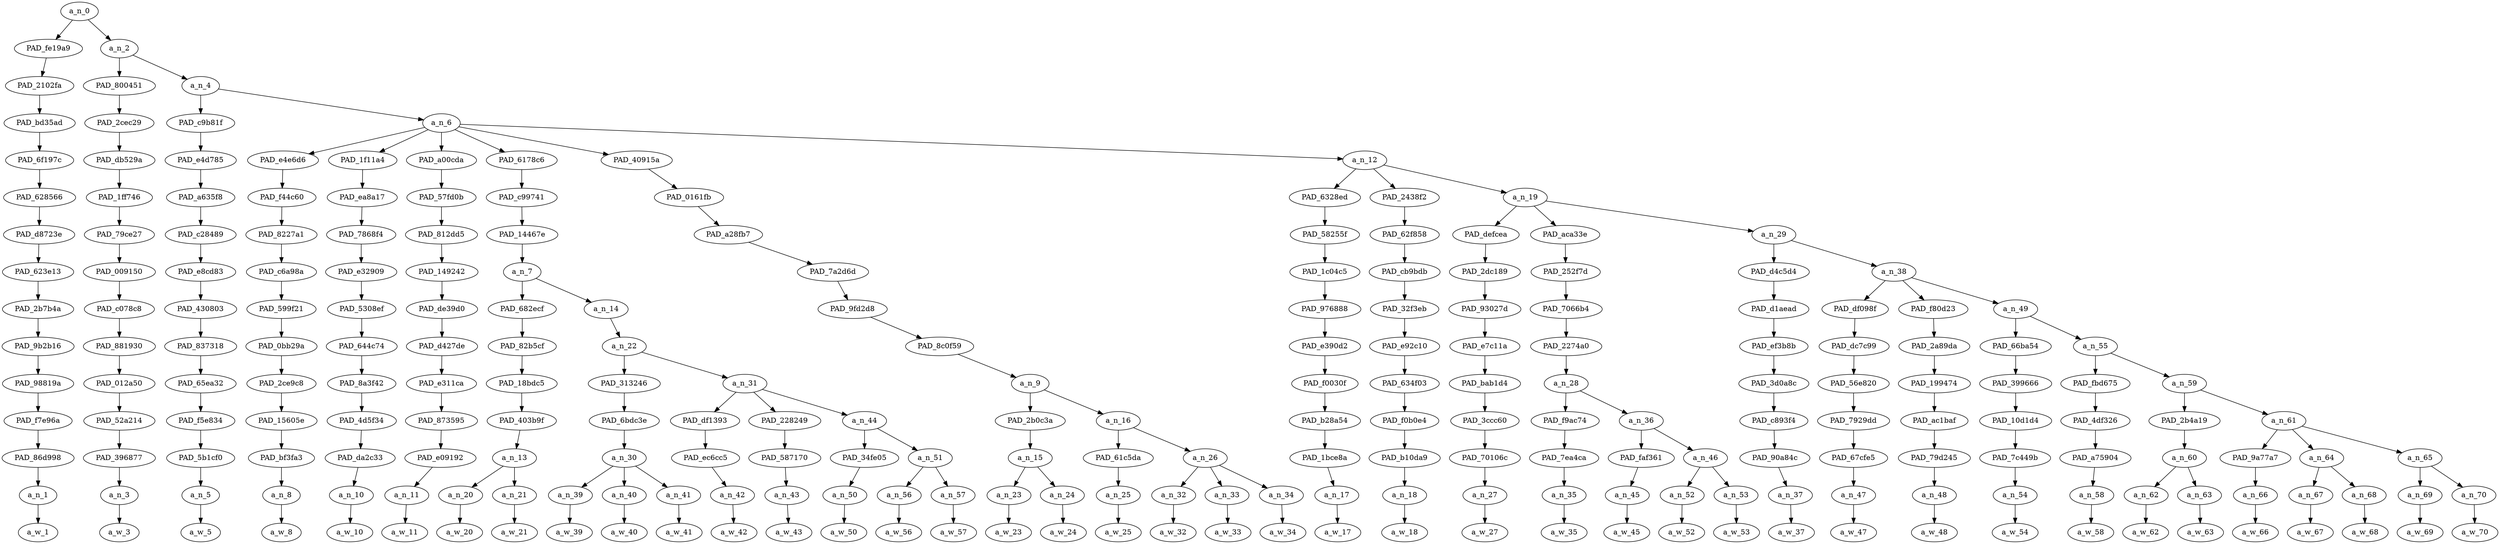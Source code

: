 strict digraph "" {
	a_n_0	[div_dir=-1,
		index=0,
		level=14,
		pos="2.5669286908436213,14!",
		text_span="[0, 1, 2, 3, 4, 5, 6, 7, 8, 9, 10, 11, 12, 13, 14, 15, 16, 17, 18, 19, 20, 21, 22, 23, 24, 25, 26, 27, 28, 29, 30, 31, 32, 33, 34, \
35, 36, 37, 38, 39, 40]",
		value=1.00000000];
	PAD_fe19a9	[div_dir=-1,
		index=0,
		level=13,
		pos="0.0,13!",
		text_span="[0]",
		value=0.03132702];
	a_n_0 -> PAD_fe19a9;
	a_n_2	[div_dir=-1,
		index=1,
		level=13,
		pos="5.133857381687243,13!",
		text_span="[1, 2, 3, 4, 5, 6, 7, 8, 9, 10, 11, 12, 13, 14, 15, 16, 17, 18, 19, 20, 21, 22, 23, 24, 25, 26, 27, 28, 29, 30, 31, 32, 33, 34, \
35, 36, 37, 38, 39, 40]",
		value=0.96850029];
	a_n_0 -> a_n_2;
	PAD_2102fa	[div_dir=-1,
		index=0,
		level=12,
		pos="0.0,12!",
		text_span="[0]",
		value=0.03132702];
	PAD_fe19a9 -> PAD_2102fa;
	PAD_bd35ad	[div_dir=-1,
		index=0,
		level=11,
		pos="0.0,11!",
		text_span="[0]",
		value=0.03132702];
	PAD_2102fa -> PAD_bd35ad;
	PAD_6f197c	[div_dir=-1,
		index=0,
		level=10,
		pos="0.0,10!",
		text_span="[0]",
		value=0.03132702];
	PAD_bd35ad -> PAD_6f197c;
	PAD_628566	[div_dir=-1,
		index=0,
		level=9,
		pos="0.0,9!",
		text_span="[0]",
		value=0.03132702];
	PAD_6f197c -> PAD_628566;
	PAD_d8723e	[div_dir=-1,
		index=0,
		level=8,
		pos="0.0,8!",
		text_span="[0]",
		value=0.03132702];
	PAD_628566 -> PAD_d8723e;
	PAD_623e13	[div_dir=-1,
		index=0,
		level=7,
		pos="0.0,7!",
		text_span="[0]",
		value=0.03132702];
	PAD_d8723e -> PAD_623e13;
	PAD_2b7b4a	[div_dir=-1,
		index=0,
		level=6,
		pos="0.0,6!",
		text_span="[0]",
		value=0.03132702];
	PAD_623e13 -> PAD_2b7b4a;
	PAD_9b2b16	[div_dir=-1,
		index=0,
		level=5,
		pos="0.0,5!",
		text_span="[0]",
		value=0.03132702];
	PAD_2b7b4a -> PAD_9b2b16;
	PAD_98819a	[div_dir=-1,
		index=0,
		level=4,
		pos="0.0,4!",
		text_span="[0]",
		value=0.03132702];
	PAD_9b2b16 -> PAD_98819a;
	PAD_f7e96a	[div_dir=-1,
		index=0,
		level=3,
		pos="0.0,3!",
		text_span="[0]",
		value=0.03132702];
	PAD_98819a -> PAD_f7e96a;
	PAD_86d998	[div_dir=-1,
		index=0,
		level=2,
		pos="0.0,2!",
		text_span="[0]",
		value=0.03132702];
	PAD_f7e96a -> PAD_86d998;
	a_n_1	[div_dir=-1,
		index=0,
		level=1,
		pos="0.0,1!",
		text_span="[0]",
		value=0.03132702];
	PAD_86d998 -> a_n_1;
	a_w_1	[div_dir=0,
		index=0,
		level=0,
		pos="0,0!",
		text_span="[0]",
		value="<user>"];
	a_n_1 -> a_w_1;
	PAD_800451	[div_dir=-1,
		index=1,
		level=12,
		pos="1.0,12!",
		text_span="[1]",
		value=0.02870653];
	a_n_2 -> PAD_800451;
	a_n_4	[div_dir=-1,
		index=2,
		level=12,
		pos="9.267714763374485,12!",
		text_span="[2, 3, 4, 5, 6, 7, 8, 9, 10, 11, 12, 13, 14, 15, 16, 17, 18, 19, 20, 21, 22, 23, 24, 25, 26, 27, 28, 29, 30, 31, 32, 33, 34, 35, \
36, 37, 38, 39, 40]",
		value=0.93962217];
	a_n_2 -> a_n_4;
	PAD_2cec29	[div_dir=-1,
		index=1,
		level=11,
		pos="1.0,11!",
		text_span="[1]",
		value=0.02870653];
	PAD_800451 -> PAD_2cec29;
	PAD_db529a	[div_dir=-1,
		index=1,
		level=10,
		pos="1.0,10!",
		text_span="[1]",
		value=0.02870653];
	PAD_2cec29 -> PAD_db529a;
	PAD_1ff746	[div_dir=-1,
		index=1,
		level=9,
		pos="1.0,9!",
		text_span="[1]",
		value=0.02870653];
	PAD_db529a -> PAD_1ff746;
	PAD_79ce27	[div_dir=-1,
		index=1,
		level=8,
		pos="1.0,8!",
		text_span="[1]",
		value=0.02870653];
	PAD_1ff746 -> PAD_79ce27;
	PAD_009150	[div_dir=-1,
		index=1,
		level=7,
		pos="1.0,7!",
		text_span="[1]",
		value=0.02870653];
	PAD_79ce27 -> PAD_009150;
	PAD_c078c8	[div_dir=-1,
		index=1,
		level=6,
		pos="1.0,6!",
		text_span="[1]",
		value=0.02870653];
	PAD_009150 -> PAD_c078c8;
	PAD_881930	[div_dir=-1,
		index=1,
		level=5,
		pos="1.0,5!",
		text_span="[1]",
		value=0.02870653];
	PAD_c078c8 -> PAD_881930;
	PAD_012a50	[div_dir=-1,
		index=1,
		level=4,
		pos="1.0,4!",
		text_span="[1]",
		value=0.02870653];
	PAD_881930 -> PAD_012a50;
	PAD_52a214	[div_dir=-1,
		index=1,
		level=3,
		pos="1.0,3!",
		text_span="[1]",
		value=0.02870653];
	PAD_012a50 -> PAD_52a214;
	PAD_396877	[div_dir=-1,
		index=1,
		level=2,
		pos="1.0,2!",
		text_span="[1]",
		value=0.02870653];
	PAD_52a214 -> PAD_396877;
	a_n_3	[div_dir=-1,
		index=1,
		level=1,
		pos="1.0,1!",
		text_span="[1]",
		value=0.02870653];
	PAD_396877 -> a_n_3;
	a_w_3	[div_dir=0,
		index=1,
		level=0,
		pos="1,0!",
		text_span="[1]",
		value=seems];
	a_n_3 -> a_w_3;
	PAD_c9b81f	[div_dir=1,
		index=2,
		level=11,
		pos="2.0,11!",
		text_span="[2]",
		value=0.01714206];
	a_n_4 -> PAD_c9b81f;
	a_n_6	[div_dir=-1,
		index=3,
		level=11,
		pos="16.53542952674897,11!",
		text_span="[3, 4, 5, 6, 7, 8, 9, 10, 11, 12, 13, 14, 15, 16, 17, 18, 19, 20, 21, 22, 23, 24, 25, 26, 27, 28, 29, 30, 31, 32, 33, 34, 35, 36, \
37, 38, 39, 40]",
		value=0.92233535];
	a_n_4 -> a_n_6;
	PAD_e4d785	[div_dir=1,
		index=2,
		level=10,
		pos="2.0,10!",
		text_span="[2]",
		value=0.01714206];
	PAD_c9b81f -> PAD_e4d785;
	PAD_a635f8	[div_dir=1,
		index=2,
		level=9,
		pos="2.0,9!",
		text_span="[2]",
		value=0.01714206];
	PAD_e4d785 -> PAD_a635f8;
	PAD_c28489	[div_dir=1,
		index=2,
		level=8,
		pos="2.0,8!",
		text_span="[2]",
		value=0.01714206];
	PAD_a635f8 -> PAD_c28489;
	PAD_e8cd83	[div_dir=1,
		index=2,
		level=7,
		pos="2.0,7!",
		text_span="[2]",
		value=0.01714206];
	PAD_c28489 -> PAD_e8cd83;
	PAD_430803	[div_dir=1,
		index=2,
		level=6,
		pos="2.0,6!",
		text_span="[2]",
		value=0.01714206];
	PAD_e8cd83 -> PAD_430803;
	PAD_837318	[div_dir=1,
		index=2,
		level=5,
		pos="2.0,5!",
		text_span="[2]",
		value=0.01714206];
	PAD_430803 -> PAD_837318;
	PAD_65ea32	[div_dir=1,
		index=2,
		level=4,
		pos="2.0,4!",
		text_span="[2]",
		value=0.01714206];
	PAD_837318 -> PAD_65ea32;
	PAD_f5e834	[div_dir=1,
		index=2,
		level=3,
		pos="2.0,3!",
		text_span="[2]",
		value=0.01714206];
	PAD_65ea32 -> PAD_f5e834;
	PAD_5b1cf0	[div_dir=1,
		index=2,
		level=2,
		pos="2.0,2!",
		text_span="[2]",
		value=0.01714206];
	PAD_f5e834 -> PAD_5b1cf0;
	a_n_5	[div_dir=1,
		index=2,
		level=1,
		pos="2.0,1!",
		text_span="[2]",
		value=0.01714206];
	PAD_5b1cf0 -> a_n_5;
	a_w_5	[div_dir=0,
		index=2,
		level=0,
		pos="2,0!",
		text_span="[2]",
		value=like];
	a_n_5 -> a_w_5;
	PAD_e4e6d6	[div_dir=-1,
		index=4,
		level=10,
		pos="13.0,10!",
		text_span="[13]",
		value=0.01648584];
	a_n_6 -> PAD_e4e6d6;
	PAD_1f11a4	[div_dir=-1,
		index=6,
		level=10,
		pos="20.0,10!",
		text_span="[20]",
		value=0.01168073];
	a_n_6 -> PAD_1f11a4;
	PAD_a00cda	[div_dir=-1,
		index=7,
		level=10,
		pos="21.0,10!",
		text_span="[21]",
		value=0.01122740];
	a_n_6 -> PAD_a00cda;
	PAD_6178c6	[div_dir=-1,
		index=3,
		level=10,
		pos="5.5625,10!",
		text_span="[3, 4, 5, 6, 7, 8, 9, 10, 11, 12]",
		value=0.44318909];
	a_n_6 -> PAD_6178c6;
	PAD_40915a	[div_dir=1,
		index=5,
		level=10,
		pos="15.75,10!",
		text_span="[14, 15, 16, 17, 18, 19]",
		value=0.11724242];
	a_n_6 -> PAD_40915a;
	a_n_12	[div_dir=-1,
		index=8,
		level=10,
		pos="23.900077160493826,10!",
		text_span="[22, 23, 24, 25, 26, 27, 28, 29, 30, 31, 32, 33, 34, 35, 36, 37, 38, 39, 40]",
		value=0.32236271];
	a_n_6 -> a_n_12;
	PAD_f44c60	[div_dir=-1,
		index=4,
		level=9,
		pos="13.0,9!",
		text_span="[13]",
		value=0.01648584];
	PAD_e4e6d6 -> PAD_f44c60;
	PAD_8227a1	[div_dir=-1,
		index=4,
		level=8,
		pos="13.0,8!",
		text_span="[13]",
		value=0.01648584];
	PAD_f44c60 -> PAD_8227a1;
	PAD_c6a98a	[div_dir=-1,
		index=4,
		level=7,
		pos="13.0,7!",
		text_span="[13]",
		value=0.01648584];
	PAD_8227a1 -> PAD_c6a98a;
	PAD_599f21	[div_dir=-1,
		index=5,
		level=6,
		pos="13.0,6!",
		text_span="[13]",
		value=0.01648584];
	PAD_c6a98a -> PAD_599f21;
	PAD_0bb29a	[div_dir=-1,
		index=5,
		level=5,
		pos="13.0,5!",
		text_span="[13]",
		value=0.01648584];
	PAD_599f21 -> PAD_0bb29a;
	PAD_2ce9c8	[div_dir=-1,
		index=6,
		level=4,
		pos="13.0,4!",
		text_span="[13]",
		value=0.01648584];
	PAD_0bb29a -> PAD_2ce9c8;
	PAD_15605e	[div_dir=-1,
		index=8,
		level=3,
		pos="13.0,3!",
		text_span="[13]",
		value=0.01648584];
	PAD_2ce9c8 -> PAD_15605e;
	PAD_bf3fa3	[div_dir=-1,
		index=9,
		level=2,
		pos="13.0,2!",
		text_span="[13]",
		value=0.01648584];
	PAD_15605e -> PAD_bf3fa3;
	a_n_8	[div_dir=-1,
		index=13,
		level=1,
		pos="13.0,1!",
		text_span="[13]",
		value=0.01648584];
	PAD_bf3fa3 -> a_n_8;
	a_w_8	[div_dir=0,
		index=13,
		level=0,
		pos="13,0!",
		text_span="[13]",
		value=r];
	a_n_8 -> a_w_8;
	PAD_ea8a17	[div_dir=-1,
		index=6,
		level=9,
		pos="20.0,9!",
		text_span="[20]",
		value=0.01168073];
	PAD_1f11a4 -> PAD_ea8a17;
	PAD_7868f4	[div_dir=-1,
		index=6,
		level=8,
		pos="20.0,8!",
		text_span="[20]",
		value=0.01168073];
	PAD_ea8a17 -> PAD_7868f4;
	PAD_e32909	[div_dir=-1,
		index=6,
		level=7,
		pos="20.0,7!",
		text_span="[20]",
		value=0.01168073];
	PAD_7868f4 -> PAD_e32909;
	PAD_5308ef	[div_dir=-1,
		index=7,
		level=6,
		pos="20.0,6!",
		text_span="[20]",
		value=0.01168073];
	PAD_e32909 -> PAD_5308ef;
	PAD_644c74	[div_dir=-1,
		index=7,
		level=5,
		pos="20.0,5!",
		text_span="[20]",
		value=0.01168073];
	PAD_5308ef -> PAD_644c74;
	PAD_8a3f42	[div_dir=-1,
		index=8,
		level=4,
		pos="20.0,4!",
		text_span="[20]",
		value=0.01168073];
	PAD_644c74 -> PAD_8a3f42;
	PAD_4d5f34	[div_dir=-1,
		index=11,
		level=3,
		pos="20.0,3!",
		text_span="[20]",
		value=0.01168073];
	PAD_8a3f42 -> PAD_4d5f34;
	PAD_da2c33	[div_dir=-1,
		index=13,
		level=2,
		pos="20.0,2!",
		text_span="[20]",
		value=0.01168073];
	PAD_4d5f34 -> PAD_da2c33;
	a_n_10	[div_dir=-1,
		index=20,
		level=1,
		pos="20.0,1!",
		text_span="[20]",
		value=0.01168073];
	PAD_da2c33 -> a_n_10;
	a_w_10	[div_dir=0,
		index=20,
		level=0,
		pos="20,0!",
		text_span="[20]",
		value=then];
	a_n_10 -> a_w_10;
	PAD_57fd0b	[div_dir=-1,
		index=7,
		level=9,
		pos="21.0,9!",
		text_span="[21]",
		value=0.01122740];
	PAD_a00cda -> PAD_57fd0b;
	PAD_812dd5	[div_dir=-1,
		index=7,
		level=8,
		pos="21.0,8!",
		text_span="[21]",
		value=0.01122740];
	PAD_57fd0b -> PAD_812dd5;
	PAD_149242	[div_dir=-1,
		index=7,
		level=7,
		pos="21.0,7!",
		text_span="[21]",
		value=0.01122740];
	PAD_812dd5 -> PAD_149242;
	PAD_de39d0	[div_dir=-1,
		index=8,
		level=6,
		pos="21.0,6!",
		text_span="[21]",
		value=0.01122740];
	PAD_149242 -> PAD_de39d0;
	PAD_d427de	[div_dir=-1,
		index=8,
		level=5,
		pos="21.0,5!",
		text_span="[21]",
		value=0.01122740];
	PAD_de39d0 -> PAD_d427de;
	PAD_e311ca	[div_dir=-1,
		index=9,
		level=4,
		pos="21.0,4!",
		text_span="[21]",
		value=0.01122740];
	PAD_d427de -> PAD_e311ca;
	PAD_873595	[div_dir=-1,
		index=12,
		level=3,
		pos="21.0,3!",
		text_span="[21]",
		value=0.01122740];
	PAD_e311ca -> PAD_873595;
	PAD_e09192	[div_dir=-1,
		index=14,
		level=2,
		pos="21.0,2!",
		text_span="[21]",
		value=0.01122740];
	PAD_873595 -> PAD_e09192;
	a_n_11	[div_dir=-1,
		index=21,
		level=1,
		pos="21.0,1!",
		text_span="[21]",
		value=0.01122740];
	PAD_e09192 -> a_n_11;
	a_w_11	[div_dir=0,
		index=21,
		level=0,
		pos="21,0!",
		text_span="[21]",
		value=we];
	a_n_11 -> a_w_11;
	PAD_c99741	[div_dir=-1,
		index=3,
		level=9,
		pos="5.5625,9!",
		text_span="[3, 4, 5, 6, 7, 8, 9, 10, 11, 12]",
		value=0.44318909];
	PAD_6178c6 -> PAD_c99741;
	PAD_14467e	[div_dir=-1,
		index=3,
		level=8,
		pos="5.5625,8!",
		text_span="[3, 4, 5, 6, 7, 8, 9, 10, 11, 12]",
		value=0.44318909];
	PAD_c99741 -> PAD_14467e;
	a_n_7	[div_dir=-1,
		index=3,
		level=7,
		pos="5.5625,7!",
		text_span="[3, 4, 5, 6, 7, 8, 9, 10, 11, 12]",
		value=0.44318909];
	PAD_14467e -> a_n_7;
	PAD_682ecf	[div_dir=-1,
		index=3,
		level=6,
		pos="3.5,6!",
		text_span="[3, 4]",
		value=0.04826544];
	a_n_7 -> PAD_682ecf;
	a_n_14	[div_dir=-1,
		index=4,
		level=6,
		pos="7.625,6!",
		text_span="[5, 6, 7, 8, 9, 10, 11, 12]",
		value=0.39476767];
	a_n_7 -> a_n_14;
	PAD_82b5cf	[div_dir=-1,
		index=3,
		level=5,
		pos="3.5,5!",
		text_span="[3, 4]",
		value=0.04826544];
	PAD_682ecf -> PAD_82b5cf;
	PAD_18bdc5	[div_dir=-1,
		index=3,
		level=4,
		pos="3.5,4!",
		text_span="[3, 4]",
		value=0.04826544];
	PAD_82b5cf -> PAD_18bdc5;
	PAD_403b9f	[div_dir=-1,
		index=3,
		level=3,
		pos="3.5,3!",
		text_span="[3, 4]",
		value=0.04826544];
	PAD_18bdc5 -> PAD_403b9f;
	a_n_13	[div_dir=-1,
		index=3,
		level=2,
		pos="3.5,2!",
		text_span="[3, 4]",
		value=0.04826544];
	PAD_403b9f -> a_n_13;
	a_n_20	[div_dir=-1,
		index=3,
		level=1,
		pos="3.0,1!",
		text_span="[3]",
		value=0.01382766];
	a_n_13 -> a_n_20;
	a_n_21	[div_dir=-1,
		index=4,
		level=1,
		pos="4.0,1!",
		text_span="[4]",
		value=0.03438962];
	a_n_13 -> a_n_21;
	a_w_20	[div_dir=0,
		index=3,
		level=0,
		pos="3,0!",
		text_span="[3]",
		value=the];
	a_n_20 -> a_w_20;
	a_w_21	[div_dir=0,
		index=4,
		level=0,
		pos="4,0!",
		text_span="[4]",
		value=liberals];
	a_n_21 -> a_w_21;
	a_n_22	[div_dir=-1,
		index=4,
		level=5,
		pos="7.625,5!",
		text_span="[5, 6, 7, 8, 9, 10, 11, 12]",
		value=0.39461923];
	a_n_14 -> a_n_22;
	PAD_313246	[div_dir=-1,
		index=4,
		level=4,
		pos="6.0,4!",
		text_span="[5, 6, 7]",
		value=0.23827028];
	a_n_22 -> PAD_313246;
	a_n_31	[div_dir=1,
		index=5,
		level=4,
		pos="9.25,4!",
		text_span="[8, 9, 10, 11, 12]",
		value=0.15620050];
	a_n_22 -> a_n_31;
	PAD_6bdc3e	[div_dir=-1,
		index=4,
		level=3,
		pos="6.0,3!",
		text_span="[5, 6, 7]",
		value=0.23827028];
	PAD_313246 -> PAD_6bdc3e;
	a_n_30	[div_dir=-1,
		index=4,
		level=2,
		pos="6.0,2!",
		text_span="[5, 6, 7]",
		value=0.23827028];
	PAD_6bdc3e -> a_n_30;
	a_n_39	[div_dir=1,
		index=5,
		level=1,
		pos="5.0,1!",
		text_span="[5]",
		value=0.02528741];
	a_n_30 -> a_n_39;
	a_n_40	[div_dir=-1,
		index=6,
		level=1,
		pos="6.0,1!",
		text_span="[6]",
		value=0.17640241];
	a_n_30 -> a_n_40;
	a_n_41	[div_dir=1,
		index=7,
		level=1,
		pos="7.0,1!",
		text_span="[7]",
		value=0.03633306];
	a_n_30 -> a_n_41;
	a_w_39	[div_dir=0,
		index=5,
		level=0,
		pos="5,0!",
		text_span="[5]",
		value=an];
	a_n_39 -> a_w_39;
	a_w_40	[div_dir=0,
		index=6,
		level=0,
		pos="6,0!",
		text_span="[6]",
		value=moslem];
	a_n_40 -> a_w_40;
	a_w_41	[div_dir=0,
		index=7,
		level=0,
		pos="7,0!",
		text_span="[7]",
		value=nations];
	a_n_41 -> a_w_41;
	PAD_df1393	[div_dir=-1,
		index=5,
		level=3,
		pos="8.0,3!",
		text_span="[8]",
		value=0.01284116];
	a_n_31 -> PAD_df1393;
	PAD_228249	[div_dir=1,
		index=6,
		level=3,
		pos="9.0,3!",
		text_span="[9]",
		value=0.01084103];
	a_n_31 -> PAD_228249;
	a_n_44	[div_dir=-1,
		index=7,
		level=3,
		pos="10.75,3!",
		text_span="[10, 11, 12]",
		value=0.13250233];
	a_n_31 -> a_n_44;
	PAD_ec6cc5	[div_dir=-1,
		index=5,
		level=2,
		pos="8.0,2!",
		text_span="[8]",
		value=0.01284116];
	PAD_df1393 -> PAD_ec6cc5;
	a_n_42	[div_dir=-1,
		index=8,
		level=1,
		pos="8.0,1!",
		text_span="[8]",
		value=0.01284116];
	PAD_ec6cc5 -> a_n_42;
	a_w_42	[div_dir=0,
		index=8,
		level=0,
		pos="8,0!",
		text_span="[8]",
		value=do];
	a_n_42 -> a_w_42;
	PAD_587170	[div_dir=1,
		index=6,
		level=2,
		pos="9.0,2!",
		text_span="[9]",
		value=0.01084103];
	PAD_228249 -> PAD_587170;
	a_n_43	[div_dir=1,
		index=9,
		level=1,
		pos="9.0,1!",
		text_span="[9]",
		value=0.01084103];
	PAD_587170 -> a_n_43;
	a_w_43	[div_dir=0,
		index=9,
		level=0,
		pos="9,0!",
		text_span="[9]",
		value=not];
	a_n_43 -> a_w_43;
	PAD_34fe05	[div_dir=-1,
		index=7,
		level=2,
		pos="10.0,2!",
		text_span="[10]",
		value=0.01506368];
	a_n_44 -> PAD_34fe05;
	a_n_51	[div_dir=1,
		index=8,
		level=2,
		pos="11.5,2!",
		text_span="[11, 12]",
		value=0.11743772];
	a_n_44 -> a_n_51;
	a_n_50	[div_dir=-1,
		index=10,
		level=1,
		pos="10.0,1!",
		text_span="[10]",
		value=0.01506368];
	PAD_34fe05 -> a_n_50;
	a_w_50	[div_dir=0,
		index=10,
		level=0,
		pos="10,0!",
		text_span="[10]",
		value=like1];
	a_n_50 -> a_w_50;
	a_n_56	[div_dir=-1,
		index=11,
		level=1,
		pos="11.0,1!",
		text_span="[11]",
		value=0.06829904];
	a_n_51 -> a_n_56;
	a_n_57	[div_dir=1,
		index=12,
		level=1,
		pos="12.0,1!",
		text_span="[12]",
		value=0.04913051];
	a_n_51 -> a_n_57;
	a_w_56	[div_dir=0,
		index=11,
		level=0,
		pos="11,0!",
		text_span="[11]",
		value=prezz];
	a_n_56 -> a_w_56;
	a_w_57	[div_dir=0,
		index=12,
		level=0,
		pos="12,0!",
		text_span="[12]",
		value=trumps];
	a_n_57 -> a_w_57;
	PAD_0161fb	[div_dir=1,
		index=5,
		level=9,
		pos="15.75,9!",
		text_span="[14, 15, 16, 17, 18, 19]",
		value=0.11724242];
	PAD_40915a -> PAD_0161fb;
	PAD_a28fb7	[div_dir=1,
		index=5,
		level=8,
		pos="15.75,8!",
		text_span="[14, 15, 16, 17, 18, 19]",
		value=0.11724242];
	PAD_0161fb -> PAD_a28fb7;
	PAD_7a2d6d	[div_dir=1,
		index=5,
		level=7,
		pos="15.75,7!",
		text_span="[14, 15, 16, 17, 18, 19]",
		value=0.11724242];
	PAD_a28fb7 -> PAD_7a2d6d;
	PAD_9fd2d8	[div_dir=1,
		index=6,
		level=6,
		pos="15.75,6!",
		text_span="[14, 15, 16, 17, 18, 19]",
		value=0.11724242];
	PAD_7a2d6d -> PAD_9fd2d8;
	PAD_8c0f59	[div_dir=1,
		index=6,
		level=5,
		pos="15.75,5!",
		text_span="[14, 15, 16, 17, 18, 19]",
		value=0.11724242];
	PAD_9fd2d8 -> PAD_8c0f59;
	a_n_9	[div_dir=1,
		index=7,
		level=4,
		pos="15.75,4!",
		text_span="[14, 15, 16, 17, 18, 19]",
		value=0.11724242];
	PAD_8c0f59 -> a_n_9;
	PAD_2b0c3a	[div_dir=1,
		index=9,
		level=3,
		pos="14.5,3!",
		text_span="[14, 15]",
		value=0.05888229];
	a_n_9 -> PAD_2b0c3a;
	a_n_16	[div_dir=1,
		index=10,
		level=3,
		pos="17.0,3!",
		text_span="[16, 17, 18, 19]",
		value=0.05833189];
	a_n_9 -> a_n_16;
	a_n_15	[div_dir=1,
		index=10,
		level=2,
		pos="14.5,2!",
		text_span="[14, 15]",
		value=0.05888229];
	PAD_2b0c3a -> a_n_15;
	a_n_23	[div_dir=1,
		index=14,
		level=1,
		pos="14.0,1!",
		text_span="[14]",
		value=0.03370173];
	a_n_15 -> a_n_23;
	a_n_24	[div_dir=-1,
		index=15,
		level=1,
		pos="15.0,1!",
		text_span="[15]",
		value=0.02516343];
	a_n_15 -> a_n_24;
	a_w_23	[div_dir=0,
		index=14,
		level=0,
		pos="14,0!",
		text_span="[14]",
		value=americas];
	a_n_23 -> a_w_23;
	a_w_24	[div_dir=0,
		index=15,
		level=0,
		pos="15,0!",
		text_span="[15]",
		value=agenda];
	a_n_24 -> a_w_24;
	PAD_61c5da	[div_dir=-1,
		index=11,
		level=2,
		pos="16.0,2!",
		text_span="[16]",
		value=0.00907529];
	a_n_16 -> PAD_61c5da;
	a_n_26	[div_dir=1,
		index=12,
		level=2,
		pos="18.0,2!",
		text_span="[17, 18, 19]",
		value=0.04923398];
	a_n_16 -> a_n_26;
	a_n_25	[div_dir=-1,
		index=16,
		level=1,
		pos="16.0,1!",
		text_span="[16]",
		value=0.00907529];
	PAD_61c5da -> a_n_25;
	a_w_25	[div_dir=0,
		index=16,
		level=0,
		pos="16,0!",
		text_span="[16]",
		value=at];
	a_n_25 -> a_w_25;
	a_n_32	[div_dir=-1,
		index=17,
		level=1,
		pos="17.0,1!",
		text_span="[17]",
		value=0.00857988];
	a_n_26 -> a_n_32;
	a_n_33	[div_dir=1,
		index=18,
		level=1,
		pos="18.0,1!",
		text_span="[18]",
		value=0.02908598];
	a_n_26 -> a_n_33;
	a_n_34	[div_dir=-1,
		index=19,
		level=1,
		pos="19.0,1!",
		text_span="[19]",
		value=0.01154050];
	a_n_26 -> a_n_34;
	a_w_32	[div_dir=0,
		index=17,
		level=0,
		pos="17,0!",
		text_span="[17]",
		value=the1];
	a_n_32 -> a_w_32;
	a_w_33	[div_dir=0,
		index=18,
		level=0,
		pos="18,0!",
		text_span="[18]",
		value=g20];
	a_n_33 -> a_w_33;
	a_w_34	[div_dir=0,
		index=19,
		level=0,
		pos="19,0!",
		text_span="[19]",
		value=well];
	a_n_34 -> a_w_34;
	PAD_6328ed	[div_dir=-1,
		index=8,
		level=9,
		pos="22.0,9!",
		text_span="[22]",
		value=0.01171454];
	a_n_12 -> PAD_6328ed;
	PAD_2438f2	[div_dir=1,
		index=9,
		level=9,
		pos="23.0,9!",
		text_span="[23]",
		value=0.01324299];
	a_n_12 -> PAD_2438f2;
	a_n_19	[div_dir=-1,
		index=10,
		level=9,
		pos="26.70023148148148,9!",
		text_span="[24, 25, 26, 27, 28, 29, 30, 31, 32, 33, 34, 35, 36, 37, 38, 39, 40]",
		value=0.29732179];
	a_n_12 -> a_n_19;
	PAD_58255f	[div_dir=-1,
		index=8,
		level=8,
		pos="22.0,8!",
		text_span="[22]",
		value=0.01171454];
	PAD_6328ed -> PAD_58255f;
	PAD_1c04c5	[div_dir=-1,
		index=8,
		level=7,
		pos="22.0,7!",
		text_span="[22]",
		value=0.01171454];
	PAD_58255f -> PAD_1c04c5;
	PAD_976888	[div_dir=-1,
		index=9,
		level=6,
		pos="22.0,6!",
		text_span="[22]",
		value=0.01171454];
	PAD_1c04c5 -> PAD_976888;
	PAD_e390d2	[div_dir=-1,
		index=9,
		level=5,
		pos="22.0,5!",
		text_span="[22]",
		value=0.01171454];
	PAD_976888 -> PAD_e390d2;
	PAD_f0030f	[div_dir=-1,
		index=10,
		level=4,
		pos="22.0,4!",
		text_span="[22]",
		value=0.01171454];
	PAD_e390d2 -> PAD_f0030f;
	PAD_b28a54	[div_dir=-1,
		index=13,
		level=3,
		pos="22.0,3!",
		text_span="[22]",
		value=0.01171454];
	PAD_f0030f -> PAD_b28a54;
	PAD_1bce8a	[div_dir=-1,
		index=15,
		level=2,
		pos="22.0,2!",
		text_span="[22]",
		value=0.01171454];
	PAD_b28a54 -> PAD_1bce8a;
	a_n_17	[div_dir=-1,
		index=22,
		level=1,
		pos="22.0,1!",
		text_span="[22]",
		value=0.01171454];
	PAD_1bce8a -> a_n_17;
	a_w_17	[div_dir=0,
		index=22,
		level=0,
		pos="22,0!",
		text_span="[22]",
		value=need];
	a_n_17 -> a_w_17;
	PAD_62f858	[div_dir=1,
		index=9,
		level=8,
		pos="23.0,8!",
		text_span="[23]",
		value=0.01324299];
	PAD_2438f2 -> PAD_62f858;
	PAD_cb9bdb	[div_dir=1,
		index=9,
		level=7,
		pos="23.0,7!",
		text_span="[23]",
		value=0.01324299];
	PAD_62f858 -> PAD_cb9bdb;
	PAD_32f3eb	[div_dir=1,
		index=10,
		level=6,
		pos="23.0,6!",
		text_span="[23]",
		value=0.01324299];
	PAD_cb9bdb -> PAD_32f3eb;
	PAD_e92c10	[div_dir=1,
		index=10,
		level=5,
		pos="23.0,5!",
		text_span="[23]",
		value=0.01324299];
	PAD_32f3eb -> PAD_e92c10;
	PAD_634f03	[div_dir=1,
		index=11,
		level=4,
		pos="23.0,4!",
		text_span="[23]",
		value=0.01324299];
	PAD_e92c10 -> PAD_634f03;
	PAD_f0b0e4	[div_dir=1,
		index=14,
		level=3,
		pos="23.0,3!",
		text_span="[23]",
		value=0.01324299];
	PAD_634f03 -> PAD_f0b0e4;
	PAD_b10da9	[div_dir=1,
		index=16,
		level=2,
		pos="23.0,2!",
		text_span="[23]",
		value=0.01324299];
	PAD_f0b0e4 -> PAD_b10da9;
	a_n_18	[div_dir=1,
		index=23,
		level=1,
		pos="23.0,1!",
		text_span="[23]",
		value=0.01324299];
	PAD_b10da9 -> a_n_18;
	a_w_18	[div_dir=0,
		index=23,
		level=0,
		pos="23,0!",
		text_span="[23]",
		value="<number>"];
	a_n_18 -> a_w_18;
	PAD_defcea	[div_dir=-1,
		index=10,
		level=8,
		pos="24.0,8!",
		text_span="[24]",
		value=0.01639886];
	a_n_19 -> PAD_defcea;
	PAD_aca33e	[div_dir=-1,
		index=11,
		level=8,
		pos="25.875,8!",
		text_span="[25, 26, 27, 28]",
		value=0.05558383];
	a_n_19 -> PAD_aca33e;
	a_n_29	[div_dir=-1,
		index=12,
		level=8,
		pos="30.225694444444443,8!",
		text_span="[29, 30, 31, 32, 33, 34, 35, 36, 37, 38, 39, 40]",
		value=0.22526500];
	a_n_19 -> a_n_29;
	PAD_2dc189	[div_dir=-1,
		index=10,
		level=7,
		pos="24.0,7!",
		text_span="[24]",
		value=0.01639886];
	PAD_defcea -> PAD_2dc189;
	PAD_93027d	[div_dir=-1,
		index=11,
		level=6,
		pos="24.0,6!",
		text_span="[24]",
		value=0.01639886];
	PAD_2dc189 -> PAD_93027d;
	PAD_e7c11a	[div_dir=-1,
		index=11,
		level=5,
		pos="24.0,5!",
		text_span="[24]",
		value=0.01639886];
	PAD_93027d -> PAD_e7c11a;
	PAD_bab1d4	[div_dir=-1,
		index=12,
		level=4,
		pos="24.0,4!",
		text_span="[24]",
		value=0.01639886];
	PAD_e7c11a -> PAD_bab1d4;
	PAD_3ccc60	[div_dir=-1,
		index=15,
		level=3,
		pos="24.0,3!",
		text_span="[24]",
		value=0.01639886];
	PAD_bab1d4 -> PAD_3ccc60;
	PAD_70106c	[div_dir=-1,
		index=17,
		level=2,
		pos="24.0,2!",
		text_span="[24]",
		value=0.01639886];
	PAD_3ccc60 -> PAD_70106c;
	a_n_27	[div_dir=-1,
		index=24,
		level=1,
		pos="24.0,1!",
		text_span="[24]",
		value=0.01639886];
	PAD_70106c -> a_n_27;
	a_w_27	[div_dir=0,
		index=24,
		level=0,
		pos="24,0!",
		text_span="[24]",
		value=walk];
	a_n_27 -> a_w_27;
	PAD_252f7d	[div_dir=-1,
		index=11,
		level=7,
		pos="25.875,7!",
		text_span="[25, 26, 27, 28]",
		value=0.05558383];
	PAD_aca33e -> PAD_252f7d;
	PAD_7066b4	[div_dir=-1,
		index=12,
		level=6,
		pos="25.875,6!",
		text_span="[25, 26, 27, 28]",
		value=0.05558383];
	PAD_252f7d -> PAD_7066b4;
	PAD_2274a0	[div_dir=-1,
		index=12,
		level=5,
		pos="25.875,5!",
		text_span="[25, 26, 27, 28]",
		value=0.05558383];
	PAD_7066b4 -> PAD_2274a0;
	a_n_28	[div_dir=-1,
		index=13,
		level=4,
		pos="25.875,4!",
		text_span="[25, 26, 27, 28]",
		value=0.05558383];
	PAD_2274a0 -> a_n_28;
	PAD_f9ac74	[div_dir=-1,
		index=16,
		level=3,
		pos="25.0,3!",
		text_span="[25]",
		value=0.00955719];
	a_n_28 -> PAD_f9ac74;
	a_n_36	[div_dir=-1,
		index=17,
		level=3,
		pos="26.75,3!",
		text_span="[26, 27, 28]",
		value=0.04600012];
	a_n_28 -> a_n_36;
	PAD_7ea4ca	[div_dir=-1,
		index=18,
		level=2,
		pos="25.0,2!",
		text_span="[25]",
		value=0.00955719];
	PAD_f9ac74 -> PAD_7ea4ca;
	a_n_35	[div_dir=-1,
		index=25,
		level=1,
		pos="25.0,1!",
		text_span="[25]",
		value=0.00955719];
	PAD_7ea4ca -> a_n_35;
	a_w_35	[div_dir=0,
		index=25,
		level=0,
		pos="25,0!",
		text_span="[25]",
		value=out];
	a_n_35 -> a_w_35;
	PAD_faf361	[div_dir=-1,
		index=19,
		level=2,
		pos="26.0,2!",
		text_span="[26]",
		value=0.00932240];
	a_n_36 -> PAD_faf361;
	a_n_46	[div_dir=-1,
		index=20,
		level=2,
		pos="27.5,2!",
		text_span="[27, 28]",
		value=0.03666891];
	a_n_36 -> a_n_46;
	a_n_45	[div_dir=-1,
		index=26,
		level=1,
		pos="26.0,1!",
		text_span="[26]",
		value=0.00932240];
	PAD_faf361 -> a_n_45;
	a_w_45	[div_dir=0,
		index=26,
		level=0,
		pos="26,0!",
		text_span="[26]",
		value=of];
	a_n_45 -> a_w_45;
	a_n_52	[div_dir=-1,
		index=27,
		level=1,
		pos="27.0,1!",
		text_span="[27]",
		value=0.00938401];
	a_n_46 -> a_n_52;
	a_n_53	[div_dir=1,
		index=28,
		level=1,
		pos="28.0,1!",
		text_span="[28]",
		value=0.02728154];
	a_n_46 -> a_n_53;
	a_w_52	[div_dir=0,
		index=27,
		level=0,
		pos="27,0!",
		text_span="[27]",
		value=the2];
	a_n_52 -> a_w_52;
	a_w_53	[div_dir=0,
		index=28,
		level=0,
		pos="28,0!",
		text_span="[28]",
		value=g201];
	a_n_53 -> a_w_53;
	PAD_d4c5d4	[div_dir=-1,
		index=12,
		level=7,
		pos="29.0,7!",
		text_span="[29]",
		value=0.01328528];
	a_n_29 -> PAD_d4c5d4;
	a_n_38	[div_dir=-1,
		index=13,
		level=7,
		pos="31.45138888888889,7!",
		text_span="[30, 31, 32, 33, 34, 35, 36, 37, 38, 39, 40]",
		value=0.21192350];
	a_n_29 -> a_n_38;
	PAD_d1aead	[div_dir=-1,
		index=13,
		level=6,
		pos="29.0,6!",
		text_span="[29]",
		value=0.01328528];
	PAD_d4c5d4 -> PAD_d1aead;
	PAD_ef3b8b	[div_dir=-1,
		index=13,
		level=5,
		pos="29.0,5!",
		text_span="[29]",
		value=0.01328528];
	PAD_d1aead -> PAD_ef3b8b;
	PAD_3d0a8c	[div_dir=-1,
		index=14,
		level=4,
		pos="29.0,4!",
		text_span="[29]",
		value=0.01328528];
	PAD_ef3b8b -> PAD_3d0a8c;
	PAD_c893f4	[div_dir=-1,
		index=18,
		level=3,
		pos="29.0,3!",
		text_span="[29]",
		value=0.01328528];
	PAD_3d0a8c -> PAD_c893f4;
	PAD_90a84c	[div_dir=-1,
		index=21,
		level=2,
		pos="29.0,2!",
		text_span="[29]",
		value=0.01328528];
	PAD_c893f4 -> PAD_90a84c;
	a_n_37	[div_dir=-1,
		index=29,
		level=1,
		pos="29.0,1!",
		text_span="[29]",
		value=0.01328528];
	PAD_90a84c -> a_n_37;
	a_w_37	[div_dir=0,
		index=29,
		level=0,
		pos="29,0!",
		text_span="[29]",
		value=an1];
	a_n_37 -> a_w_37;
	PAD_df098f	[div_dir=-1,
		index=14,
		level=6,
		pos="30.0,6!",
		text_span="[30]",
		value=0.01401484];
	a_n_38 -> PAD_df098f;
	PAD_f80d23	[div_dir=-1,
		index=15,
		level=6,
		pos="31.0,6!",
		text_span="[31]",
		value=0.01318930];
	a_n_38 -> PAD_f80d23;
	a_n_49	[div_dir=-1,
		index=16,
		level=6,
		pos="33.35416666666667,6!",
		text_span="[32, 33, 34, 35, 36, 37, 38, 39, 40]",
		value=0.18466851];
	a_n_38 -> a_n_49;
	PAD_dc7c99	[div_dir=-1,
		index=14,
		level=5,
		pos="30.0,5!",
		text_span="[30]",
		value=0.01401484];
	PAD_df098f -> PAD_dc7c99;
	PAD_56e820	[div_dir=-1,
		index=15,
		level=4,
		pos="30.0,4!",
		text_span="[30]",
		value=0.01401484];
	PAD_dc7c99 -> PAD_56e820;
	PAD_7929dd	[div_dir=-1,
		index=19,
		level=3,
		pos="30.0,3!",
		text_span="[30]",
		value=0.01401484];
	PAD_56e820 -> PAD_7929dd;
	PAD_67cfe5	[div_dir=-1,
		index=22,
		level=2,
		pos="30.0,2!",
		text_span="[30]",
		value=0.01401484];
	PAD_7929dd -> PAD_67cfe5;
	a_n_47	[div_dir=-1,
		index=30,
		level=1,
		pos="30.0,1!",
		text_span="[30]",
		value=0.01401484];
	PAD_67cfe5 -> a_n_47;
	a_w_47	[div_dir=0,
		index=30,
		level=0,
		pos="30,0!",
		text_span="[30]",
		value=tell];
	a_n_47 -> a_w_47;
	PAD_2a89da	[div_dir=-1,
		index=15,
		level=5,
		pos="31.0,5!",
		text_span="[31]",
		value=0.01318930];
	PAD_f80d23 -> PAD_2a89da;
	PAD_199474	[div_dir=-1,
		index=16,
		level=4,
		pos="31.0,4!",
		text_span="[31]",
		value=0.01318930];
	PAD_2a89da -> PAD_199474;
	PAD_ac1baf	[div_dir=-1,
		index=20,
		level=3,
		pos="31.0,3!",
		text_span="[31]",
		value=0.01318930];
	PAD_199474 -> PAD_ac1baf;
	PAD_79d245	[div_dir=-1,
		index=23,
		level=2,
		pos="31.0,2!",
		text_span="[31]",
		value=0.01318930];
	PAD_ac1baf -> PAD_79d245;
	a_n_48	[div_dir=-1,
		index=31,
		level=1,
		pos="31.0,1!",
		text_span="[31]",
		value=0.01318930];
	PAD_79d245 -> a_n_48;
	a_w_48	[div_dir=0,
		index=31,
		level=0,
		pos="31,0!",
		text_span="[31]",
		value=them];
	a_n_48 -> a_w_48;
	PAD_66ba54	[div_dir=1,
		index=16,
		level=5,
		pos="32.0,5!",
		text_span="[32]",
		value=0.02010797];
	a_n_49 -> PAD_66ba54;
	a_n_55	[div_dir=-1,
		index=17,
		level=5,
		pos="34.708333333333336,5!",
		text_span="[33, 34, 35, 36, 37, 38, 39, 40]",
		value=0.16454254];
	a_n_49 -> a_n_55;
	PAD_399666	[div_dir=1,
		index=17,
		level=4,
		pos="32.0,4!",
		text_span="[32]",
		value=0.02010797];
	PAD_66ba54 -> PAD_399666;
	PAD_10d1d4	[div_dir=1,
		index=21,
		level=3,
		pos="32.0,3!",
		text_span="[32]",
		value=0.02010797];
	PAD_399666 -> PAD_10d1d4;
	PAD_7c449b	[div_dir=1,
		index=24,
		level=2,
		pos="32.0,2!",
		text_span="[32]",
		value=0.02010797];
	PAD_10d1d4 -> PAD_7c449b;
	a_n_54	[div_dir=1,
		index=32,
		level=1,
		pos="32.0,1!",
		text_span="[32]",
		value=0.02010797];
	PAD_7c449b -> a_n_54;
	a_w_54	[div_dir=0,
		index=32,
		level=0,
		pos="32,0!",
		text_span="[32]",
		value=lets];
	a_n_54 -> a_w_54;
	PAD_fbd675	[div_dir=-1,
		index=18,
		level=4,
		pos="33.0,4!",
		text_span="[33]",
		value=0.01198770];
	a_n_55 -> PAD_fbd675;
	a_n_59	[div_dir=-1,
		index=19,
		level=4,
		pos="36.41666666666667,4!",
		text_span="[34, 35, 36, 37, 38, 39, 40]",
		value=0.15252977];
	a_n_55 -> a_n_59;
	PAD_4df326	[div_dir=-1,
		index=22,
		level=3,
		pos="33.0,3!",
		text_span="[33]",
		value=0.01198770];
	PAD_fbd675 -> PAD_4df326;
	PAD_a75904	[div_dir=-1,
		index=25,
		level=2,
		pos="33.0,2!",
		text_span="[33]",
		value=0.01198770];
	PAD_4df326 -> PAD_a75904;
	a_n_58	[div_dir=-1,
		index=33,
		level=1,
		pos="33.0,1!",
		text_span="[33]",
		value=0.01198770];
	PAD_a75904 -> a_n_58;
	a_w_58	[div_dir=0,
		index=33,
		level=0,
		pos="33,0!",
		text_span="[33]",
		value=see];
	a_n_58 -> a_w_58;
	PAD_2b4a19	[div_dir=-1,
		index=23,
		level=3,
		pos="34.5,3!",
		text_span="[34, 35]",
		value=0.02552903];
	a_n_59 -> PAD_2b4a19;
	a_n_61	[div_dir=-1,
		index=24,
		level=3,
		pos="38.333333333333336,3!",
		text_span="[36, 37, 38, 39, 40]",
		value=0.12697852];
	a_n_59 -> a_n_61;
	a_n_60	[div_dir=-1,
		index=26,
		level=2,
		pos="34.5,2!",
		text_span="[34, 35]",
		value=0.02552903];
	PAD_2b4a19 -> a_n_60;
	a_n_62	[div_dir=-1,
		index=34,
		level=1,
		pos="34.0,1!",
		text_span="[34]",
		value=0.01246752];
	a_n_60 -> a_n_62;
	a_n_63	[div_dir=-1,
		index=35,
		level=1,
		pos="35.0,1!",
		text_span="[35]",
		value=0.01302992];
	a_n_60 -> a_n_63;
	a_w_62	[div_dir=0,
		index=34,
		level=0,
		pos="34,0!",
		text_span="[34]",
		value=how];
	a_n_62 -> a_w_62;
	a_w_63	[div_dir=0,
		index=35,
		level=0,
		pos="35,0!",
		text_span="[35]",
		value=long];
	a_n_63 -> a_w_63;
	PAD_9a77a7	[div_dir=-1,
		index=29,
		level=2,
		pos="40.0,2!",
		text_span="[40]",
		value=0.02132385];
	a_n_61 -> PAD_9a77a7;
	a_n_64	[div_dir=-1,
		index=27,
		level=2,
		pos="36.5,2!",
		text_span="[36, 37]",
		value=0.04437473];
	a_n_61 -> a_n_64;
	a_n_65	[div_dir=1,
		index=28,
		level=2,
		pos="38.5,2!",
		text_span="[38, 39]",
		value=0.06127399];
	a_n_61 -> a_n_65;
	a_n_66	[div_dir=-1,
		index=40,
		level=1,
		pos="40.0,1!",
		text_span="[40]",
		value=0.02132385];
	PAD_9a77a7 -> a_n_66;
	a_w_66	[div_dir=0,
		index=40,
		level=0,
		pos="40,0!",
		text_span="[40]",
		value=help];
	a_n_66 -> a_w_66;
	a_n_67	[div_dir=-1,
		index=36,
		level=1,
		pos="36.0,1!",
		text_span="[36]",
		value=0.02675876];
	a_n_64 -> a_n_67;
	a_n_68	[div_dir=-1,
		index=37,
		level=1,
		pos="37.0,1!",
		text_span="[37]",
		value=0.01757725];
	a_n_64 -> a_n_68;
	a_w_67	[div_dir=0,
		index=36,
		level=0,
		pos="36,0!",
		text_span="[36]",
		value=u];
	a_n_67 -> a_w_67;
	a_w_68	[div_dir=0,
		index=37,
		level=0,
		pos="37,0!",
		text_span="[37]",
		value=last];
	a_n_68 -> a_w_68;
	a_n_69	[div_dir=1,
		index=38,
		level=1,
		pos="38.0,1!",
		text_span="[38]",
		value=0.01849358];
	a_n_65 -> a_n_69;
	a_n_70	[div_dir=1,
		index=39,
		level=1,
		pos="39.0,1!",
		text_span="[39]",
		value=0.04272047];
	a_n_65 -> a_n_70;
	a_w_69	[div_dir=0,
		index=38,
		level=0,
		pos="38,0!",
		text_span="[38]",
		value=without];
	a_n_69 -> a_w_69;
	a_w_70	[div_dir=0,
		index=39,
		level=0,
		pos="39,0!",
		text_span="[39]",
		value=americas1];
	a_n_70 -> a_w_70;
}
